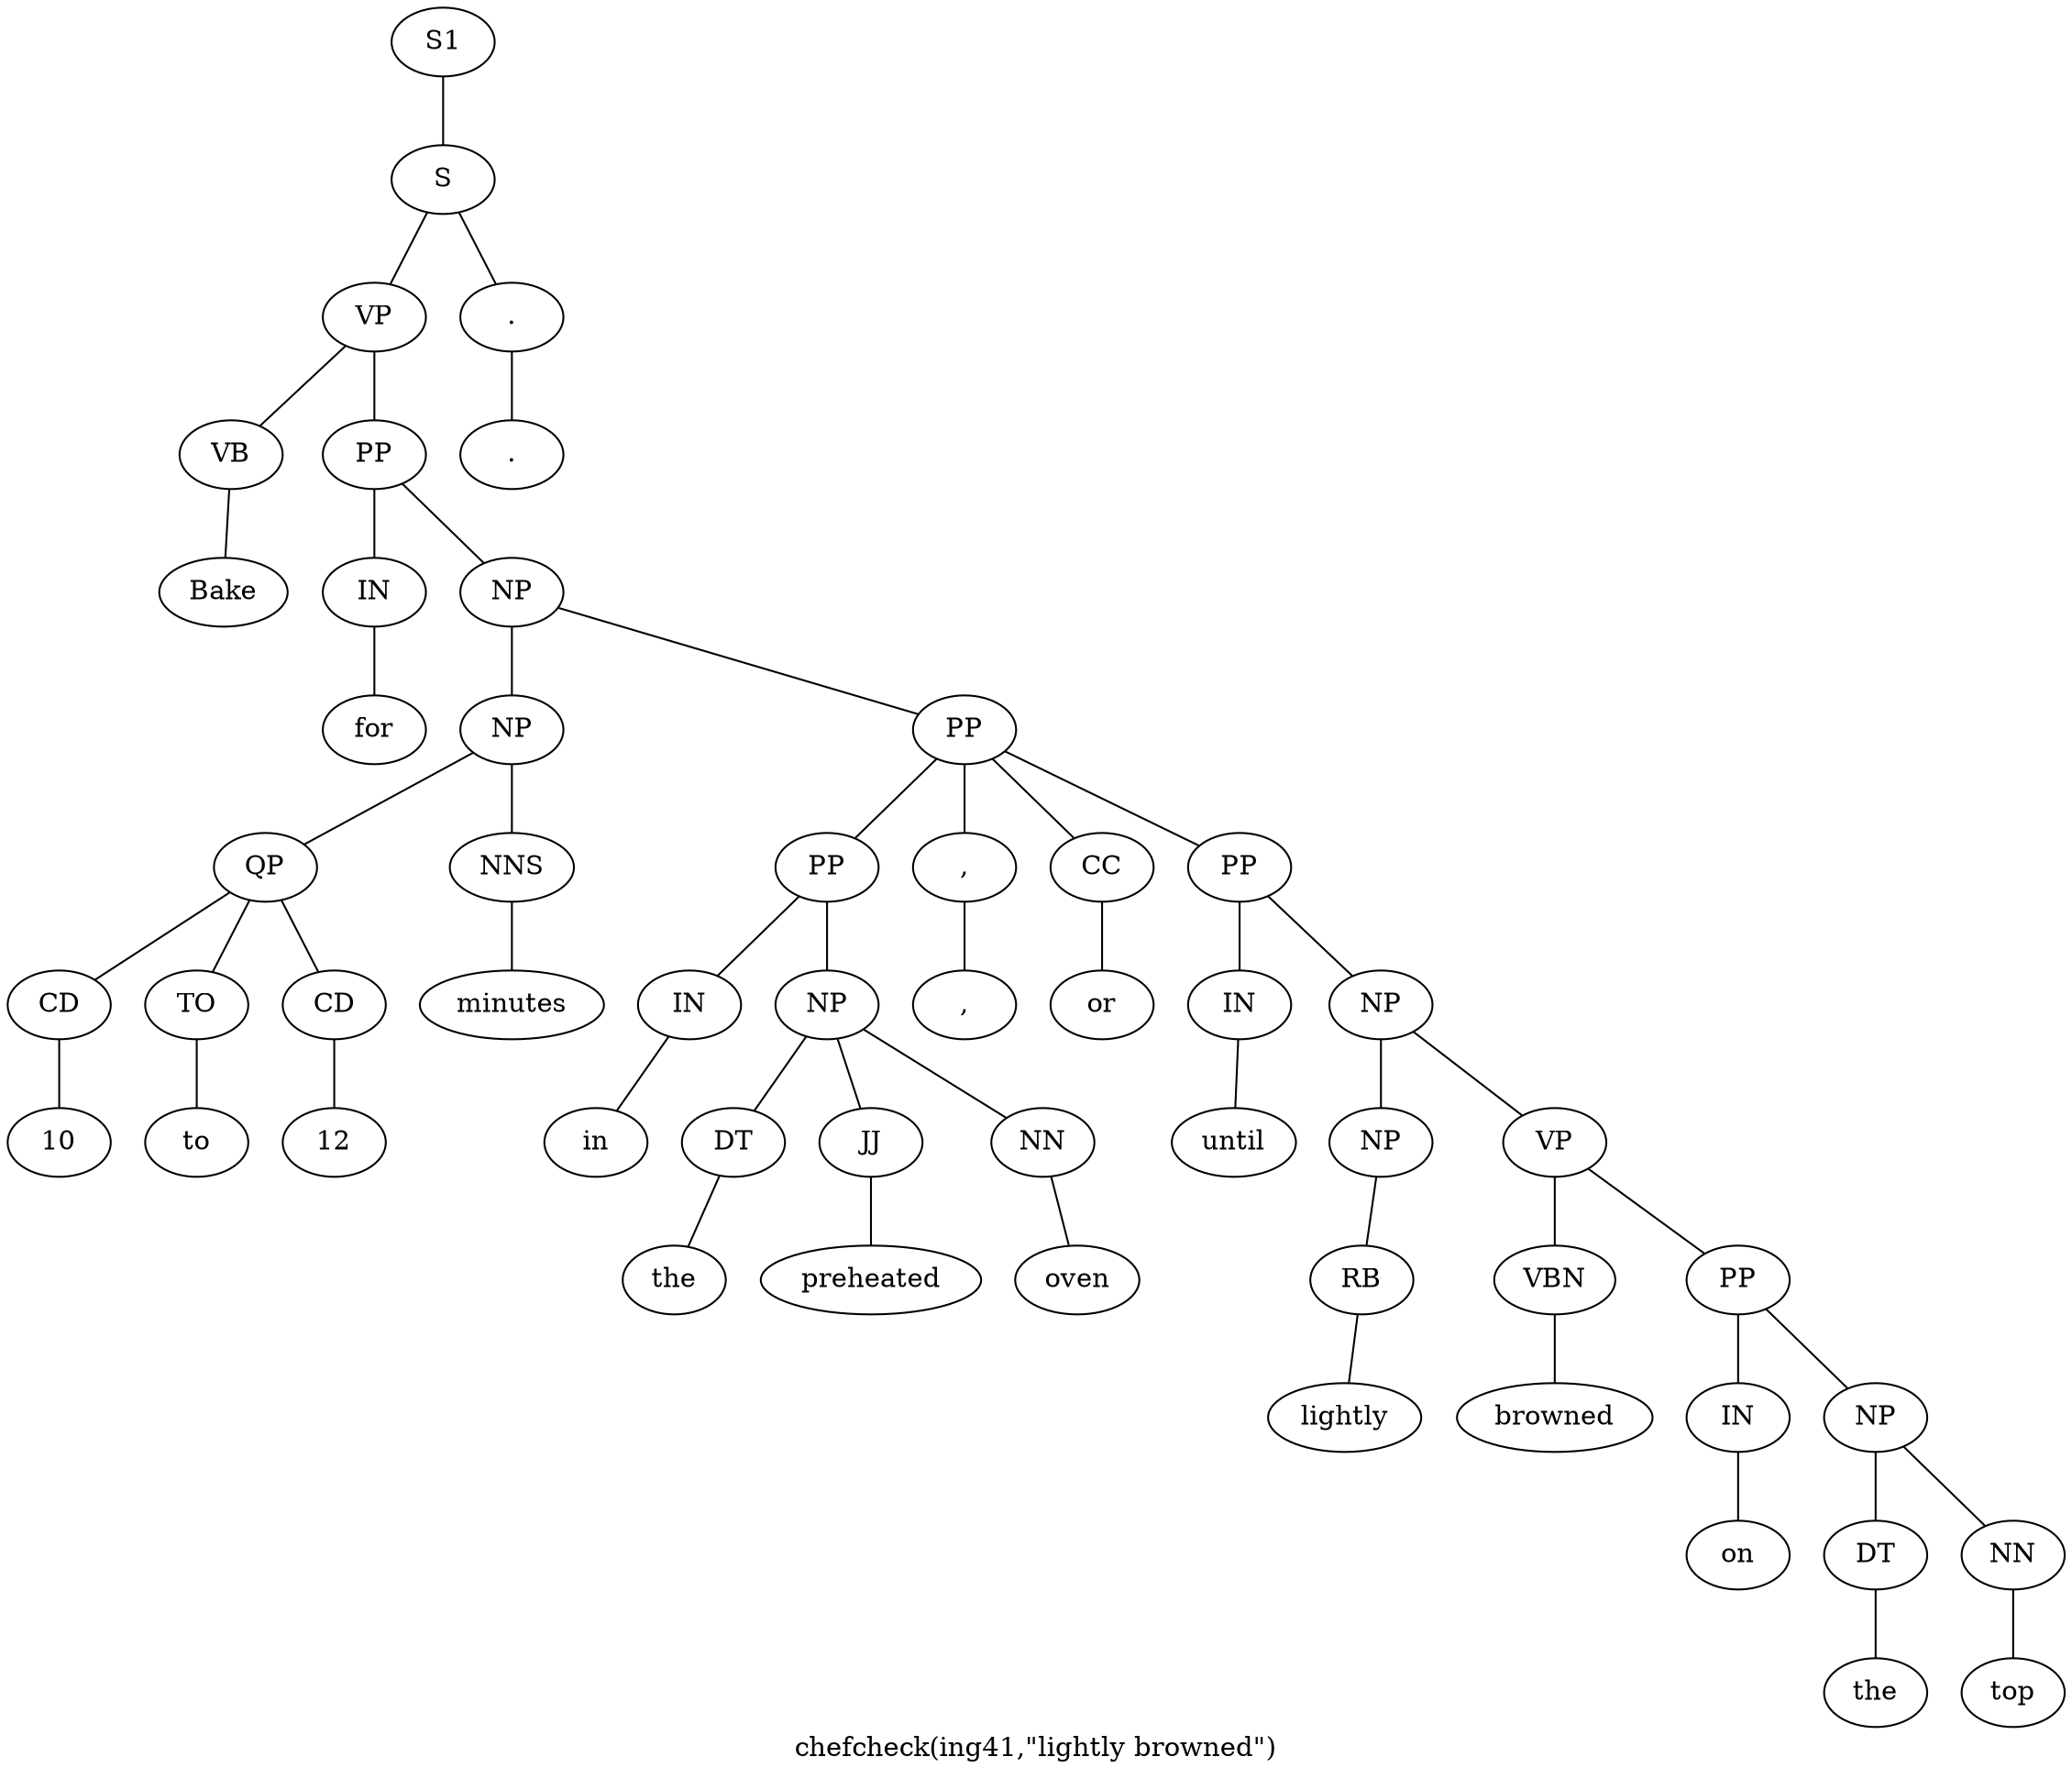 graph SyntaxGraph {
	label = "chefcheck(ing41,\"lightly browned\")";
	Node0 [label="S1"];
	Node1 [label="S"];
	Node2 [label="VP"];
	Node3 [label="VB"];
	Node4 [label="Bake"];
	Node5 [label="PP"];
	Node6 [label="IN"];
	Node7 [label="for"];
	Node8 [label="NP"];
	Node9 [label="NP"];
	Node10 [label="QP"];
	Node11 [label="CD"];
	Node12 [label="10"];
	Node13 [label="TO"];
	Node14 [label="to"];
	Node15 [label="CD"];
	Node16 [label="12"];
	Node17 [label="NNS"];
	Node18 [label="minutes"];
	Node19 [label="PP"];
	Node20 [label="PP"];
	Node21 [label="IN"];
	Node22 [label="in"];
	Node23 [label="NP"];
	Node24 [label="DT"];
	Node25 [label="the"];
	Node26 [label="JJ"];
	Node27 [label="preheated"];
	Node28 [label="NN"];
	Node29 [label="oven"];
	Node30 [label=","];
	Node31 [label=","];
	Node32 [label="CC"];
	Node33 [label="or"];
	Node34 [label="PP"];
	Node35 [label="IN"];
	Node36 [label="until"];
	Node37 [label="NP"];
	Node38 [label="NP"];
	Node39 [label="RB"];
	Node40 [label="lightly"];
	Node41 [label="VP"];
	Node42 [label="VBN"];
	Node43 [label="browned"];
	Node44 [label="PP"];
	Node45 [label="IN"];
	Node46 [label="on"];
	Node47 [label="NP"];
	Node48 [label="DT"];
	Node49 [label="the"];
	Node50 [label="NN"];
	Node51 [label="top"];
	Node52 [label="."];
	Node53 [label="."];

	Node0 -- Node1;
	Node1 -- Node2;
	Node1 -- Node52;
	Node2 -- Node3;
	Node2 -- Node5;
	Node3 -- Node4;
	Node5 -- Node6;
	Node5 -- Node8;
	Node6 -- Node7;
	Node8 -- Node9;
	Node8 -- Node19;
	Node9 -- Node10;
	Node9 -- Node17;
	Node10 -- Node11;
	Node10 -- Node13;
	Node10 -- Node15;
	Node11 -- Node12;
	Node13 -- Node14;
	Node15 -- Node16;
	Node17 -- Node18;
	Node19 -- Node20;
	Node19 -- Node30;
	Node19 -- Node32;
	Node19 -- Node34;
	Node20 -- Node21;
	Node20 -- Node23;
	Node21 -- Node22;
	Node23 -- Node24;
	Node23 -- Node26;
	Node23 -- Node28;
	Node24 -- Node25;
	Node26 -- Node27;
	Node28 -- Node29;
	Node30 -- Node31;
	Node32 -- Node33;
	Node34 -- Node35;
	Node34 -- Node37;
	Node35 -- Node36;
	Node37 -- Node38;
	Node37 -- Node41;
	Node38 -- Node39;
	Node39 -- Node40;
	Node41 -- Node42;
	Node41 -- Node44;
	Node42 -- Node43;
	Node44 -- Node45;
	Node44 -- Node47;
	Node45 -- Node46;
	Node47 -- Node48;
	Node47 -- Node50;
	Node48 -- Node49;
	Node50 -- Node51;
	Node52 -- Node53;
}